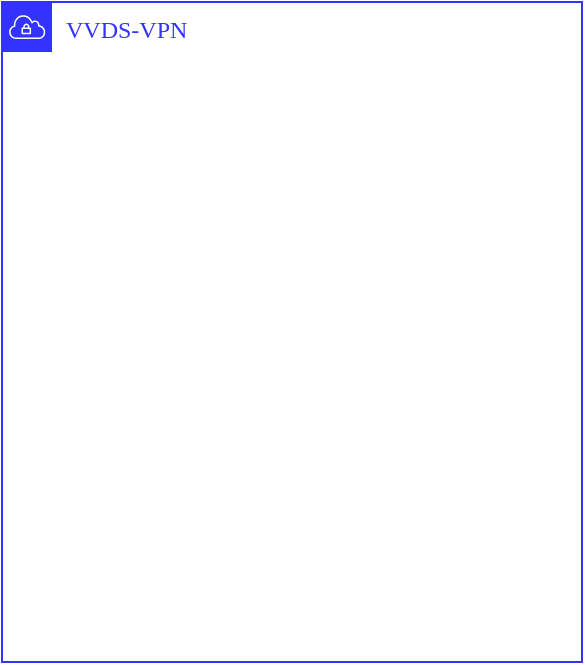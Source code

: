<mxfile version="20.6.0" type="github">
  <diagram id="-_QqPTt6IYSgK6NDnBnB" name="Page-1">
    <mxGraphModel dx="1718" dy="436" grid="1" gridSize="10" guides="1" tooltips="1" connect="1" arrows="1" fold="1" page="1" pageScale="1" pageWidth="850" pageHeight="1100" math="0" shadow="0">
      <root>
        <mxCell id="0" />
        <mxCell id="1" parent="0" />
        <mxCell id="j_06YCDG4wWiyzo9oaCB-1" value="VVDS-VPN" style="sketch=0;outlineConnect=0;gradientColor=none;html=1;whiteSpace=wrap;fontSize=12;fontStyle=0;shape=mxgraph.aws4.group;grIcon=mxgraph.aws4.group_vpc;strokeColor=#3333FF;fillColor=none;verticalAlign=top;align=left;spacingLeft=30;fontColor=#3333FF;dashed=0;fontFamily=Lucida Console;" vertex="1" parent="1">
          <mxGeometry x="-390" y="60" width="290" height="330" as="geometry" />
        </mxCell>
      </root>
    </mxGraphModel>
  </diagram>
</mxfile>
